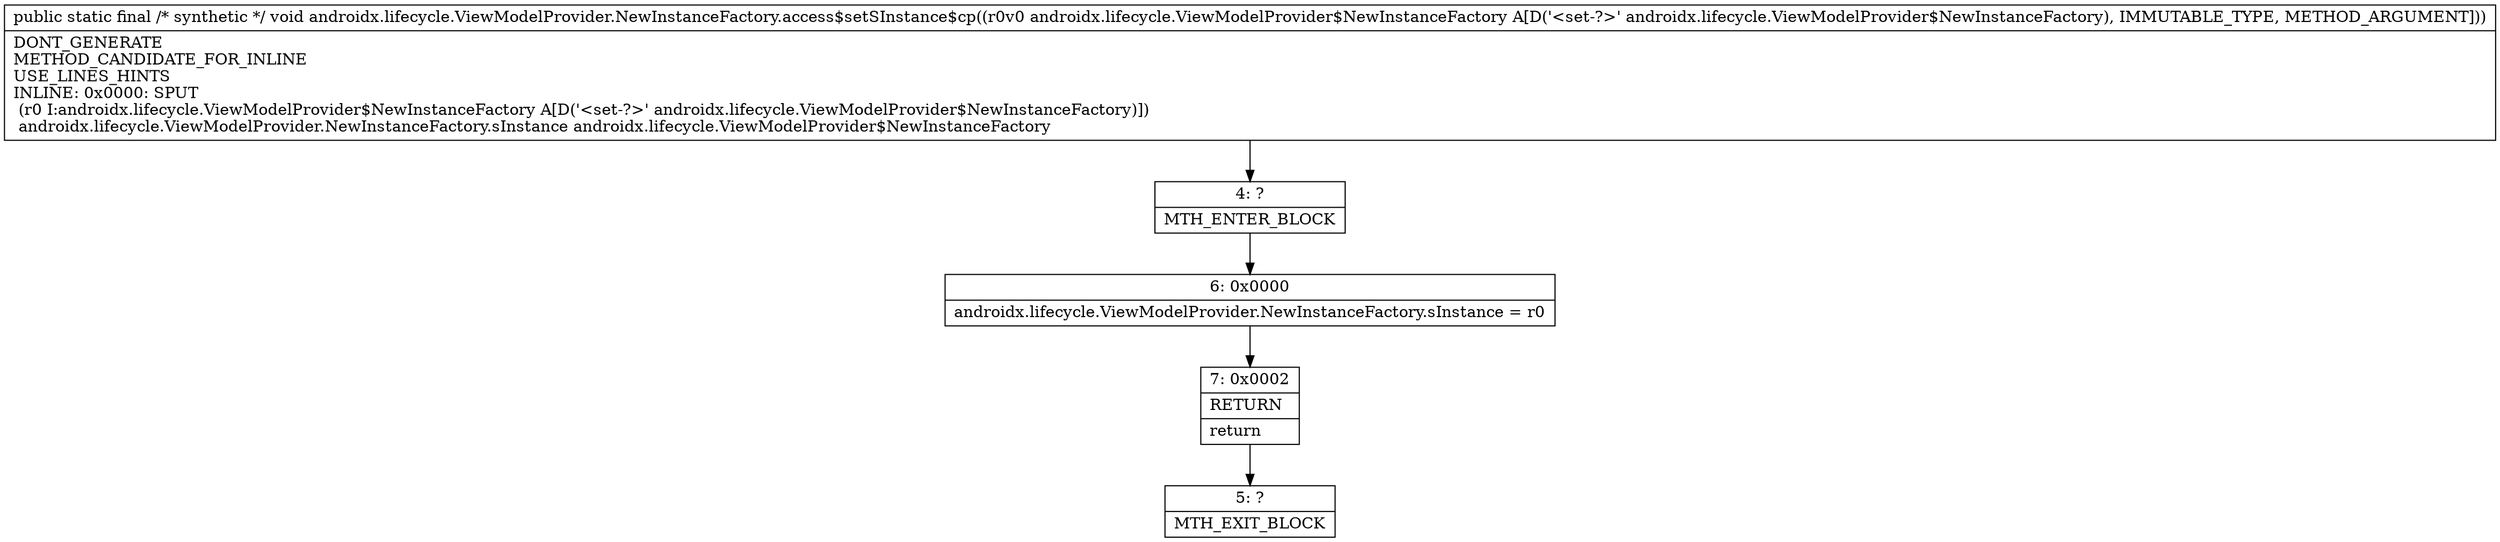 digraph "CFG forandroidx.lifecycle.ViewModelProvider.NewInstanceFactory.access$setSInstance$cp(Landroidx\/lifecycle\/ViewModelProvider$NewInstanceFactory;)V" {
Node_4 [shape=record,label="{4\:\ ?|MTH_ENTER_BLOCK\l}"];
Node_6 [shape=record,label="{6\:\ 0x0000|androidx.lifecycle.ViewModelProvider.NewInstanceFactory.sInstance = r0\l}"];
Node_7 [shape=record,label="{7\:\ 0x0002|RETURN\l|return\l}"];
Node_5 [shape=record,label="{5\:\ ?|MTH_EXIT_BLOCK\l}"];
MethodNode[shape=record,label="{public static final \/* synthetic *\/ void androidx.lifecycle.ViewModelProvider.NewInstanceFactory.access$setSInstance$cp((r0v0 androidx.lifecycle.ViewModelProvider$NewInstanceFactory A[D('\<set\-?\>' androidx.lifecycle.ViewModelProvider$NewInstanceFactory), IMMUTABLE_TYPE, METHOD_ARGUMENT]))  | DONT_GENERATE\lMETHOD_CANDIDATE_FOR_INLINE\lUSE_LINES_HINTS\lINLINE: 0x0000: SPUT  \l  (r0 I:androidx.lifecycle.ViewModelProvider$NewInstanceFactory A[D('\<set\-?\>' androidx.lifecycle.ViewModelProvider$NewInstanceFactory)])\l androidx.lifecycle.ViewModelProvider.NewInstanceFactory.sInstance androidx.lifecycle.ViewModelProvider$NewInstanceFactory\l}"];
MethodNode -> Node_4;Node_4 -> Node_6;
Node_6 -> Node_7;
Node_7 -> Node_5;
}


